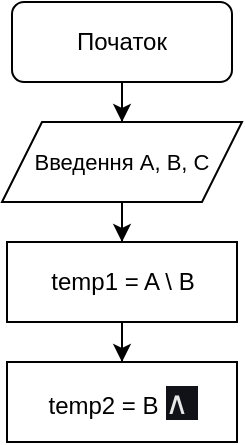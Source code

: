 <mxfile version="25.0.3">
  <diagram name="Сторінка-1" id="mTds1hTLxsTieXeva0RW">
    <mxGraphModel dx="683" dy="368" grid="1" gridSize="10" guides="1" tooltips="1" connect="1" arrows="1" fold="1" page="1" pageScale="1" pageWidth="827" pageHeight="1169" math="0" shadow="0">
      <root>
        <mxCell id="0" />
        <mxCell id="1" parent="0" />
        <mxCell id="GnYPmAXC_PbdJZZAp4o2-3" style="edgeStyle=orthogonalEdgeStyle;rounded=0;orthogonalLoop=1;jettySize=auto;html=1;entryX=0.5;entryY=0;entryDx=0;entryDy=0;" edge="1" parent="1" source="GnYPmAXC_PbdJZZAp4o2-1" target="GnYPmAXC_PbdJZZAp4o2-2">
          <mxGeometry relative="1" as="geometry" />
        </mxCell>
        <mxCell id="GnYPmAXC_PbdJZZAp4o2-1" value="Початок" style="rounded=1;whiteSpace=wrap;html=1;" vertex="1" parent="1">
          <mxGeometry x="140" y="140" width="110" height="40" as="geometry" />
        </mxCell>
        <mxCell id="GnYPmAXC_PbdJZZAp4o2-6" style="edgeStyle=orthogonalEdgeStyle;rounded=0;orthogonalLoop=1;jettySize=auto;html=1;entryX=0.5;entryY=0;entryDx=0;entryDy=0;" edge="1" parent="1" source="GnYPmAXC_PbdJZZAp4o2-2" target="GnYPmAXC_PbdJZZAp4o2-4">
          <mxGeometry relative="1" as="geometry" />
        </mxCell>
        <mxCell id="GnYPmAXC_PbdJZZAp4o2-2" value="&lt;font style=&quot;font-size: 11px;&quot;&gt;Введення A, B, C&lt;/font&gt;" style="shape=parallelogram;perimeter=parallelogramPerimeter;whiteSpace=wrap;html=1;fixedSize=1;" vertex="1" parent="1">
          <mxGeometry x="135" y="200" width="120" height="40" as="geometry" />
        </mxCell>
        <mxCell id="GnYPmAXC_PbdJZZAp4o2-7" style="edgeStyle=orthogonalEdgeStyle;rounded=0;orthogonalLoop=1;jettySize=auto;html=1;entryX=0.5;entryY=0;entryDx=0;entryDy=0;" edge="1" parent="1" source="GnYPmAXC_PbdJZZAp4o2-4" target="GnYPmAXC_PbdJZZAp4o2-5">
          <mxGeometry relative="1" as="geometry" />
        </mxCell>
        <mxCell id="GnYPmAXC_PbdJZZAp4o2-4" value="temp1 = A \ B" style="rounded=0;whiteSpace=wrap;html=1;" vertex="1" parent="1">
          <mxGeometry x="137.5" y="260" width="115" height="40" as="geometry" />
        </mxCell>
        <mxCell id="GnYPmAXC_PbdJZZAp4o2-5" value="temp2 = B&amp;nbsp;&lt;span style=&quot;color: rgb(232, 232, 232); font-family: &amp;quot;Google Sans&amp;quot;, Arial, sans-serif; font-size: 16px; text-align: left; background-color: rgb(16, 18, 24);&quot;&gt;∧&amp;nbsp;&lt;/span&gt;" style="rounded=0;whiteSpace=wrap;html=1;" vertex="1" parent="1">
          <mxGeometry x="137.5" y="320" width="115" height="40" as="geometry" />
        </mxCell>
      </root>
    </mxGraphModel>
  </diagram>
</mxfile>

